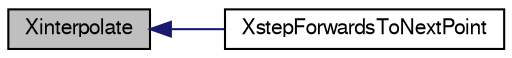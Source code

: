 digraph "Xinterpolate"
{
  bgcolor="transparent";
  edge [fontname="FreeSans",fontsize="10",labelfontname="FreeSans",labelfontsize="10"];
  node [fontname="FreeSans",fontsize="10",shape=record];
  rankdir="LR";
  Node1 [label="Xinterpolate",height=0.2,width=0.4,color="black", fillcolor="grey75", style="filled" fontcolor="black"];
  Node1 -> Node2 [dir="back",color="midnightblue",fontsize="10",style="solid",fontname="FreeSans"];
  Node2 [label="XstepForwardsToNextPoint",height=0.2,width=0.4,color="black",URL="$a10237.html#a7b65ae9bf8a1a81d91a44bab30ee3dce"];
}
